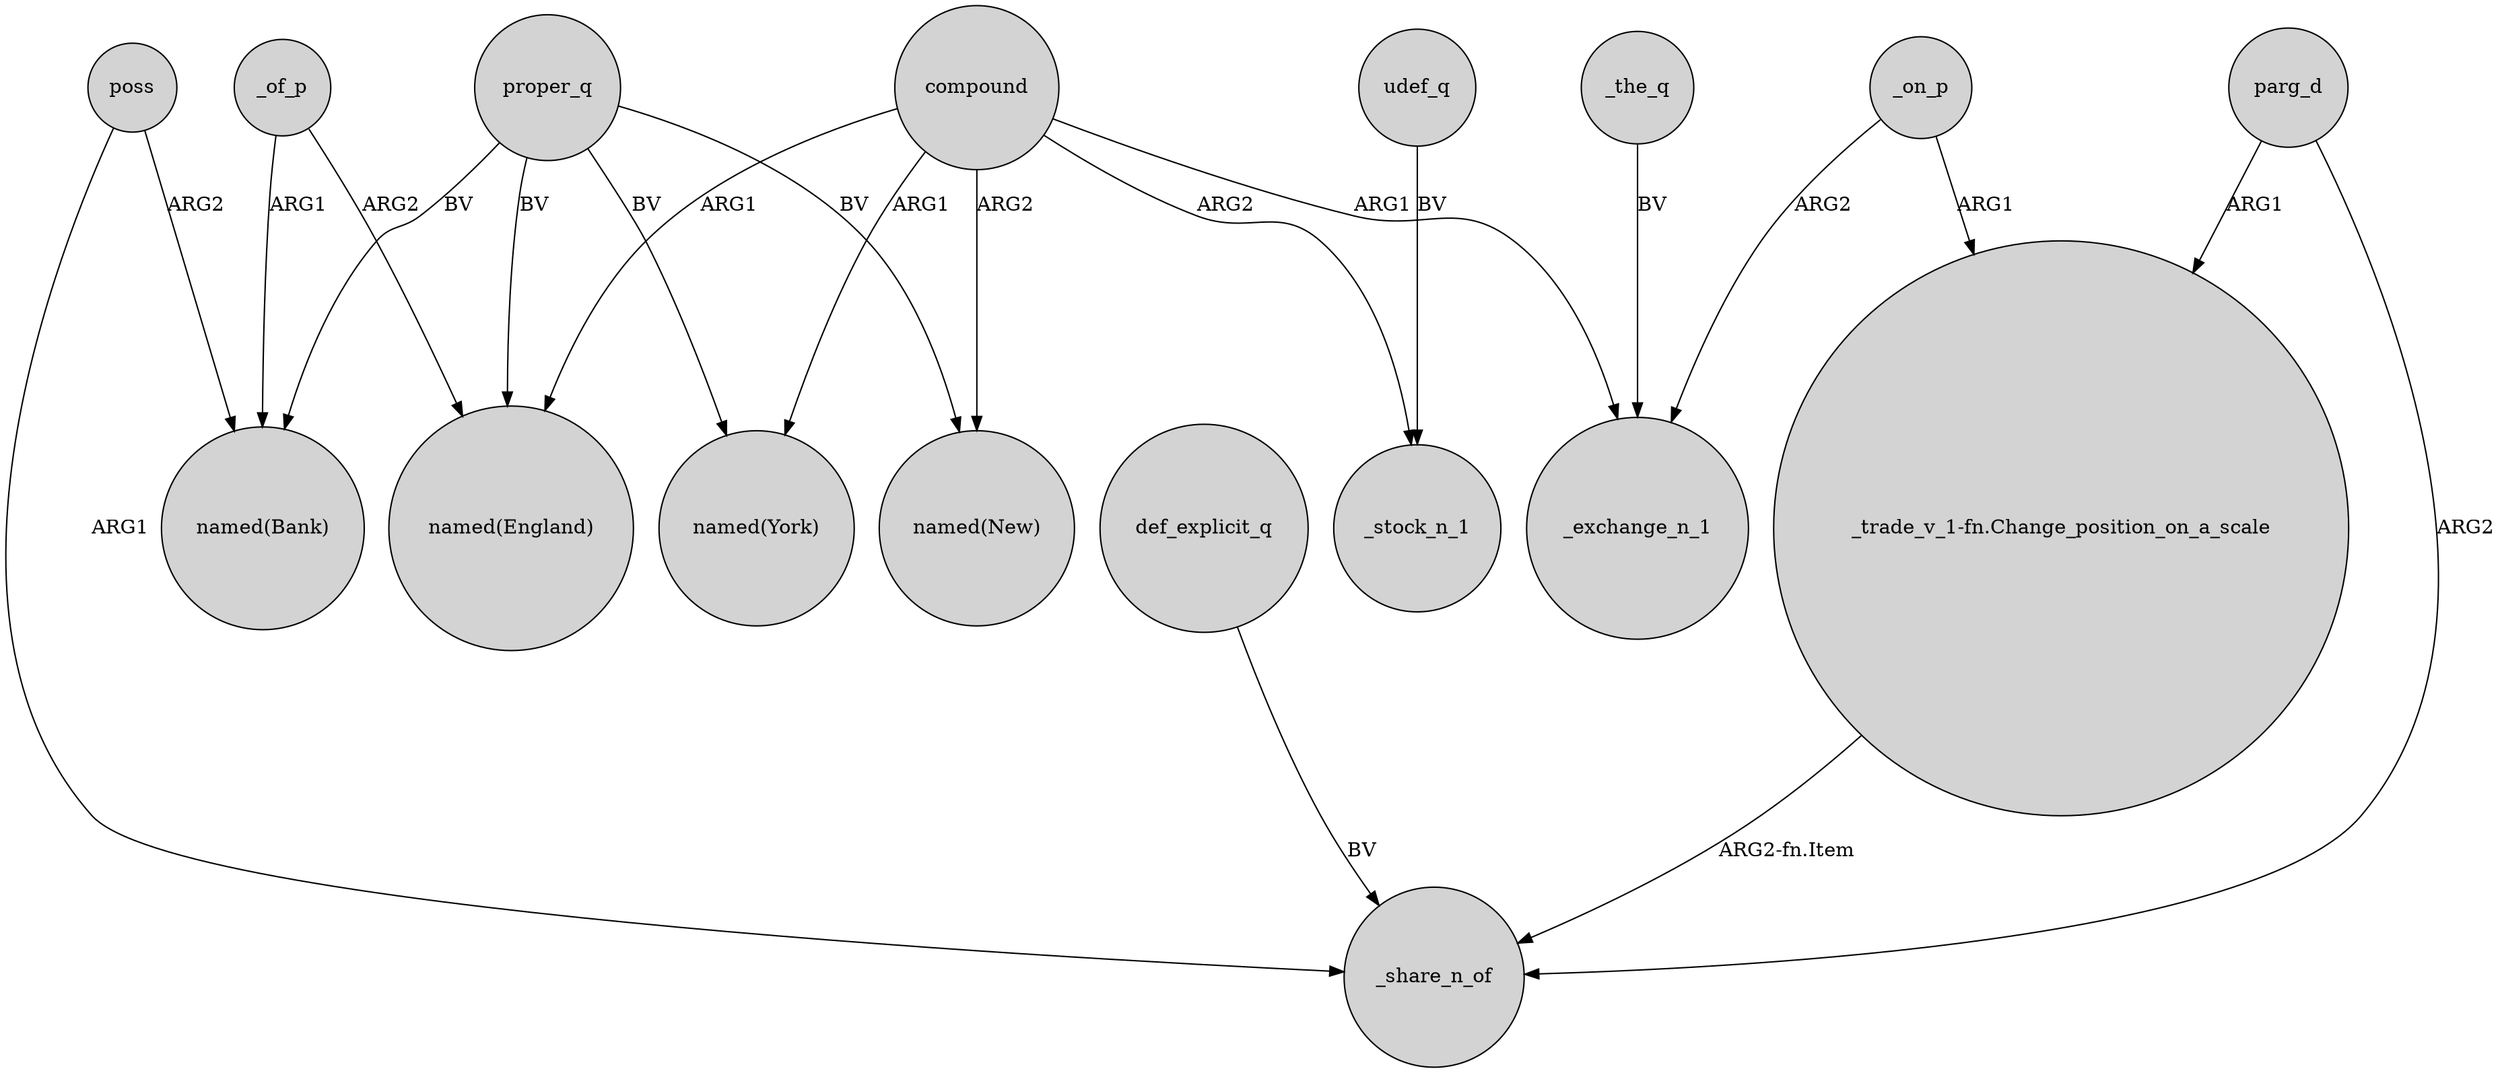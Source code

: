 digraph {
	node [shape=circle style=filled]
	_of_p -> "named(Bank)" [label=ARG1]
	proper_q -> "named(Bank)" [label=BV]
	poss -> _share_n_of [label=ARG1]
	udef_q -> _stock_n_1 [label=BV]
	poss -> "named(Bank)" [label=ARG2]
	def_explicit_q -> _share_n_of [label=BV]
	compound -> _exchange_n_1 [label=ARG1]
	parg_d -> "_trade_v_1-fn.Change_position_on_a_scale" [label=ARG1]
	"_trade_v_1-fn.Change_position_on_a_scale" -> _share_n_of [label="ARG2-fn.Item"]
	compound -> "named(England)" [label=ARG1]
	parg_d -> _share_n_of [label=ARG2]
	_the_q -> _exchange_n_1 [label=BV]
	proper_q -> "named(New)" [label=BV]
	_on_p -> _exchange_n_1 [label=ARG2]
	proper_q -> "named(York)" [label=BV]
	compound -> "named(New)" [label=ARG2]
	_of_p -> "named(England)" [label=ARG2]
	proper_q -> "named(England)" [label=BV]
	compound -> _stock_n_1 [label=ARG2]
	compound -> "named(York)" [label=ARG1]
	_on_p -> "_trade_v_1-fn.Change_position_on_a_scale" [label=ARG1]
}
